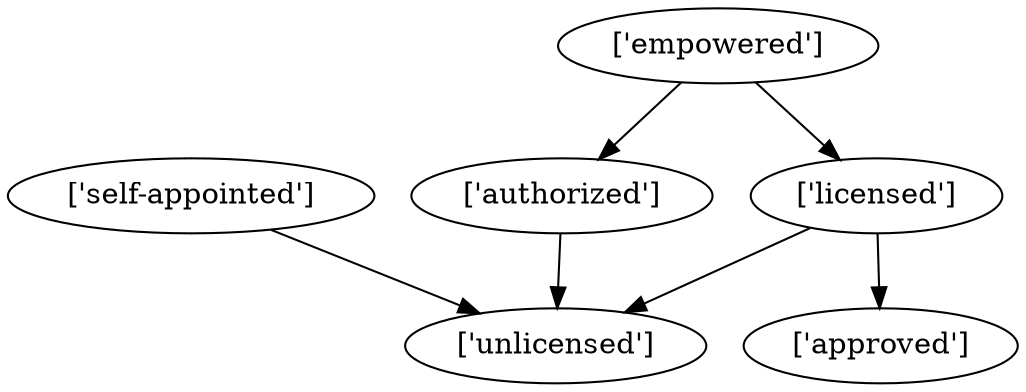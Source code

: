 strict digraph  {
	"['licensed']" -> "['unlicensed']";
	"['licensed']" -> "['approved']";
	"['self-appointed']" -> "['unlicensed']";
	"['authorized']" -> "['unlicensed']";
	"['empowered']" -> "['licensed']";
	"['empowered']" -> "['authorized']";
}
